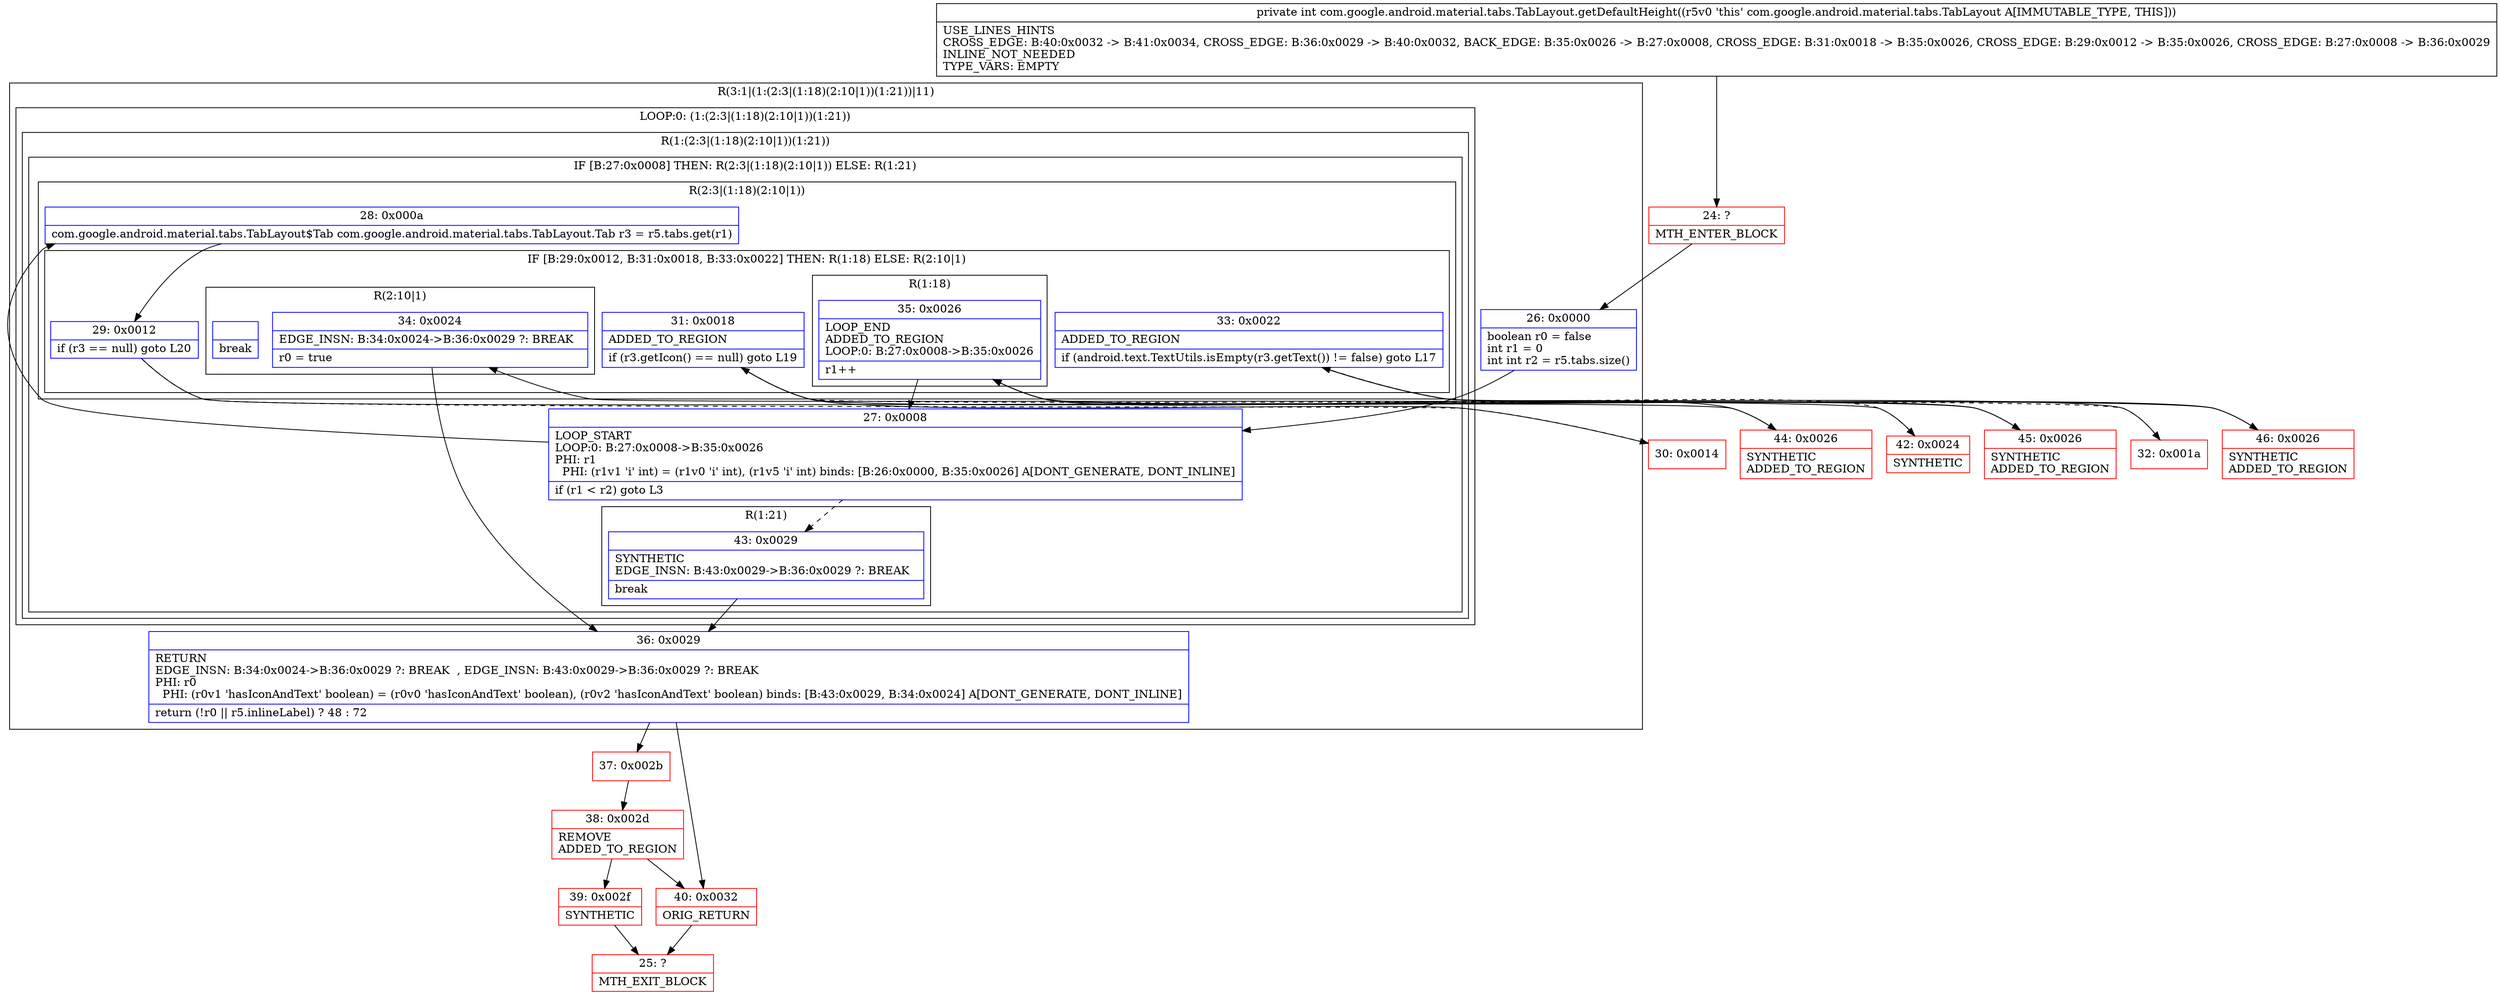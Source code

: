 digraph "CFG forcom.google.android.material.tabs.TabLayout.getDefaultHeight()I" {
subgraph cluster_Region_950406011 {
label = "R(3:1|(1:(2:3|(1:18)(2:10|1))(1:21))|11)";
node [shape=record,color=blue];
Node_26 [shape=record,label="{26\:\ 0x0000|boolean r0 = false\lint r1 = 0\lint int r2 = r5.tabs.size()\l}"];
subgraph cluster_LoopRegion_655255644 {
label = "LOOP:0: (1:(2:3|(1:18)(2:10|1))(1:21))";
node [shape=record,color=blue];
subgraph cluster_Region_494483529 {
label = "R(1:(2:3|(1:18)(2:10|1))(1:21))";
node [shape=record,color=blue];
subgraph cluster_IfRegion_1571975766 {
label = "IF [B:27:0x0008] THEN: R(2:3|(1:18)(2:10|1)) ELSE: R(1:21)";
node [shape=record,color=blue];
Node_27 [shape=record,label="{27\:\ 0x0008|LOOP_START\lLOOP:0: B:27:0x0008\-\>B:35:0x0026\lPHI: r1 \l  PHI: (r1v1 'i' int) = (r1v0 'i' int), (r1v5 'i' int) binds: [B:26:0x0000, B:35:0x0026] A[DONT_GENERATE, DONT_INLINE]\l|if (r1 \< r2) goto L3\l}"];
subgraph cluster_Region_1430734664 {
label = "R(2:3|(1:18)(2:10|1))";
node [shape=record,color=blue];
Node_28 [shape=record,label="{28\:\ 0x000a|com.google.android.material.tabs.TabLayout$Tab com.google.android.material.tabs.TabLayout.Tab r3 = r5.tabs.get(r1)\l}"];
subgraph cluster_IfRegion_757008216 {
label = "IF [B:29:0x0012, B:31:0x0018, B:33:0x0022] THEN: R(1:18) ELSE: R(2:10|1)";
node [shape=record,color=blue];
Node_29 [shape=record,label="{29\:\ 0x0012|if (r3 == null) goto L20\l}"];
Node_31 [shape=record,label="{31\:\ 0x0018|ADDED_TO_REGION\l|if (r3.getIcon() == null) goto L19\l}"];
Node_33 [shape=record,label="{33\:\ 0x0022|ADDED_TO_REGION\l|if (android.text.TextUtils.isEmpty(r3.getText()) != false) goto L17\l}"];
subgraph cluster_Region_193156823 {
label = "R(1:18)";
node [shape=record,color=blue];
Node_35 [shape=record,label="{35\:\ 0x0026|LOOP_END\lADDED_TO_REGION\lLOOP:0: B:27:0x0008\-\>B:35:0x0026\l|r1++\l}"];
}
subgraph cluster_Region_1878190658 {
label = "R(2:10|1)";
node [shape=record,color=blue];
Node_34 [shape=record,label="{34\:\ 0x0024|EDGE_INSN: B:34:0x0024\-\>B:36:0x0029 ?: BREAK  \l|r0 = true\l}"];
Node_InsnContainer_278016611 [shape=record,label="{|break\l}"];
}
}
}
subgraph cluster_Region_228117112 {
label = "R(1:21)";
node [shape=record,color=blue];
Node_43 [shape=record,label="{43\:\ 0x0029|SYNTHETIC\lEDGE_INSN: B:43:0x0029\-\>B:36:0x0029 ?: BREAK  \l|break\l}"];
}
}
}
}
Node_36 [shape=record,label="{36\:\ 0x0029|RETURN\lEDGE_INSN: B:34:0x0024\-\>B:36:0x0029 ?: BREAK  , EDGE_INSN: B:43:0x0029\-\>B:36:0x0029 ?: BREAK  \lPHI: r0 \l  PHI: (r0v1 'hasIconAndText' boolean) = (r0v0 'hasIconAndText' boolean), (r0v2 'hasIconAndText' boolean) binds: [B:43:0x0029, B:34:0x0024] A[DONT_GENERATE, DONT_INLINE]\l|return (!r0 \|\| r5.inlineLabel) ? 48 : 72\l}"];
}
Node_24 [shape=record,color=red,label="{24\:\ ?|MTH_ENTER_BLOCK\l}"];
Node_30 [shape=record,color=red,label="{30\:\ 0x0014}"];
Node_32 [shape=record,color=red,label="{32\:\ 0x001a}"];
Node_42 [shape=record,color=red,label="{42\:\ 0x0024|SYNTHETIC\l}"];
Node_37 [shape=record,color=red,label="{37\:\ 0x002b}"];
Node_38 [shape=record,color=red,label="{38\:\ 0x002d|REMOVE\lADDED_TO_REGION\l}"];
Node_39 [shape=record,color=red,label="{39\:\ 0x002f|SYNTHETIC\l}"];
Node_25 [shape=record,color=red,label="{25\:\ ?|MTH_EXIT_BLOCK\l}"];
Node_40 [shape=record,color=red,label="{40\:\ 0x0032|ORIG_RETURN\l}"];
Node_46 [shape=record,color=red,label="{46\:\ 0x0026|SYNTHETIC\lADDED_TO_REGION\l}"];
Node_45 [shape=record,color=red,label="{45\:\ 0x0026|SYNTHETIC\lADDED_TO_REGION\l}"];
Node_44 [shape=record,color=red,label="{44\:\ 0x0026|SYNTHETIC\lADDED_TO_REGION\l}"];
MethodNode[shape=record,label="{private int com.google.android.material.tabs.TabLayout.getDefaultHeight((r5v0 'this' com.google.android.material.tabs.TabLayout A[IMMUTABLE_TYPE, THIS]))  | USE_LINES_HINTS\lCROSS_EDGE: B:40:0x0032 \-\> B:41:0x0034, CROSS_EDGE: B:36:0x0029 \-\> B:40:0x0032, BACK_EDGE: B:35:0x0026 \-\> B:27:0x0008, CROSS_EDGE: B:31:0x0018 \-\> B:35:0x0026, CROSS_EDGE: B:29:0x0012 \-\> B:35:0x0026, CROSS_EDGE: B:27:0x0008 \-\> B:36:0x0029\lINLINE_NOT_NEEDED\lTYPE_VARS: EMPTY\l}"];
MethodNode -> Node_24;Node_26 -> Node_27;
Node_27 -> Node_28;
Node_27 -> Node_43[style=dashed];
Node_28 -> Node_29;
Node_29 -> Node_30[style=dashed];
Node_29 -> Node_44;
Node_31 -> Node_32[style=dashed];
Node_31 -> Node_45;
Node_33 -> Node_42[style=dashed];
Node_33 -> Node_46;
Node_35 -> Node_27;
Node_34 -> Node_36;
Node_43 -> Node_36;
Node_36 -> Node_37;
Node_36 -> Node_40;
Node_24 -> Node_26;
Node_30 -> Node_31;
Node_32 -> Node_33;
Node_42 -> Node_34;
Node_37 -> Node_38;
Node_38 -> Node_39;
Node_38 -> Node_40;
Node_39 -> Node_25;
Node_40 -> Node_25;
Node_46 -> Node_35;
Node_45 -> Node_35;
Node_44 -> Node_35;
}

